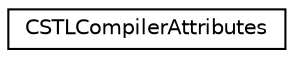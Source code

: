 digraph "Graphical Class Hierarchy"
{
  edge [fontname="Helvetica",fontsize="10",labelfontname="Helvetica",labelfontsize="10"];
  node [fontname="Helvetica",fontsize="10",shape=record];
  rankdir="LR";
  Node0 [label="CSTLCompilerAttributes",height=0.2,width=0.4,color="black", fillcolor="white", style="filled",URL="$class_c_s_t_l_compiler_attributes.html",tooltip="This class search for expressions #{obj.get} and compiles it. "];
}
